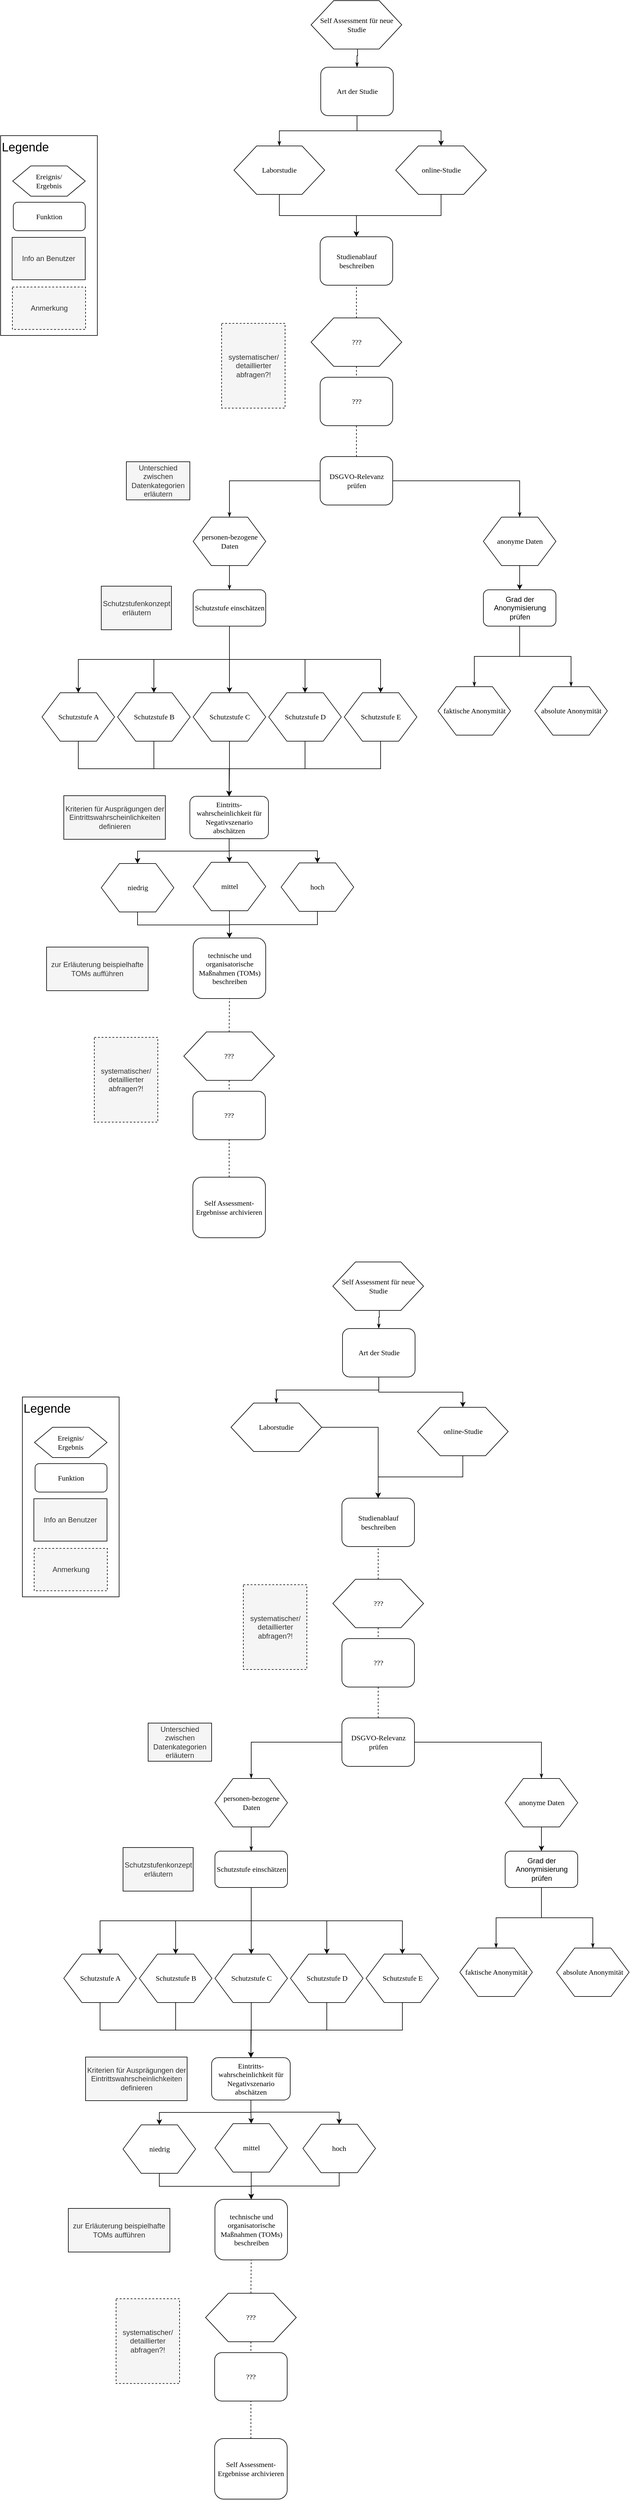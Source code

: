 <mxfile version="11.0.8" type="github"><diagram id="Do9dWuGwSt74f3K5TC2z" name="Page-1"><mxGraphModel dx="1038" dy="1440" grid="1" gridSize="10" guides="1" tooltips="1" connect="1" arrows="1" fold="1" page="1" pageScale="1" pageWidth="1100" pageHeight="850" background="#ffffff" math="0" shadow="0"><root><mxCell id="0"/><mxCell id="1" parent="0"/><mxCell id="HNvyzRzc7K8wWGrU-GmU-9" value="&lt;div style=&quot;font-size: 20px;&quot; align=&quot;left&quot;&gt;Legende&lt;/div&gt;" style="rounded=0;whiteSpace=wrap;html=1;gradientColor=none;shadow=0;fillColor=none;align=left;verticalAlign=top;fontSize=20;" parent="1" vertex="1"><mxGeometry x="94" y="-530" width="160" height="330" as="geometry"/></mxCell><mxCell id="17ea667e15c223fc-28" style="edgeStyle=orthogonalEdgeStyle;rounded=0;html=1;labelBackgroundColor=none;startArrow=none;startFill=0;startSize=5;endArrow=classicThin;endFill=1;endSize=5;jettySize=auto;orthogonalLoop=1;strokeColor=#000000;strokeWidth=1;fontFamily=Verdana;fontSize=8;fontColor=#000000;entryX=0.5;entryY=0;entryDx=0;entryDy=0;" parent="1" target="V9C94Wr-NmKKFOqlByeV-51" edge="1"><mxGeometry relative="1" as="geometry"><mxPoint x="684" y="-683" as="sourcePoint"/></mxGeometry></mxCell><mxCell id="17ea667e15c223fc-1" value="Ereignis/&lt;br&gt;Ergebnis" style="shape=hexagon;perimeter=hexagonPerimeter;whiteSpace=wrap;html=1;rounded=0;shadow=0;labelBackgroundColor=none;strokeColor=#000000;strokeWidth=1;fillColor=#ffffff;fontFamily=Verdana;fontSize=12;fontColor=#000000;align=center;" parent="1" vertex="1"><mxGeometry x="114" y="-480" width="120" height="50" as="geometry"/></mxCell><mxCell id="17ea667e15c223fc-2" value="DSGVO-Relevanz prüfen" style="rounded=1;whiteSpace=wrap;html=1;shadow=0;labelBackgroundColor=none;strokeColor=#000000;strokeWidth=1;fillColor=#ffffff;fontFamily=Verdana;fontSize=12;fontColor=#000000;align=center;" parent="1" vertex="1"><mxGeometry x="622.5" width="120" height="80" as="geometry"/></mxCell><mxCell id="17ea667e15c223fc-30" style="edgeStyle=orthogonalEdgeStyle;rounded=0;html=1;labelBackgroundColor=none;startArrow=none;startFill=0;startSize=5;endArrow=classicThin;endFill=1;endSize=5;jettySize=auto;orthogonalLoop=1;strokeColor=#000000;strokeWidth=1;fontFamily=Verdana;fontSize=8;fontColor=#000000;exitX=1;exitY=0.5;exitDx=0;exitDy=0;" parent="1" source="17ea667e15c223fc-2" target="17ea667e15c223fc-5" edge="1"><mxGeometry relative="1" as="geometry"><mxPoint x="662.5" y="190" as="sourcePoint"/></mxGeometry></mxCell><mxCell id="17ea667e15c223fc-31" style="edgeStyle=orthogonalEdgeStyle;rounded=0;html=1;labelBackgroundColor=none;startArrow=none;startFill=0;startSize=5;endArrow=classicThin;endFill=1;endSize=5;jettySize=auto;orthogonalLoop=1;strokeColor=#000000;strokeWidth=1;fontFamily=Verdana;fontSize=8;fontColor=#000000;" parent="1" source="17ea667e15c223fc-2" target="17ea667e15c223fc-4" edge="1"><mxGeometry relative="1" as="geometry"><mxPoint x="372.5" y="180" as="sourcePoint"/></mxGeometry></mxCell><mxCell id="17ea667e15c223fc-39" style="edgeStyle=orthogonalEdgeStyle;rounded=1;html=1;labelBackgroundColor=none;startArrow=none;startFill=0;startSize=5;endArrow=classicThin;endFill=1;endSize=5;jettySize=auto;orthogonalLoop=1;strokeColor=#000000;strokeWidth=1;fontFamily=Verdana;fontSize=8;fontColor=#000000;entryX=0.5;entryY=0;entryDx=0;entryDy=0;entryPerimeter=0;exitX=0.5;exitY=1;exitDx=0;exitDy=0;" parent="1" source="17ea667e15c223fc-4" target="17ea667e15c223fc-7" edge="1"><mxGeometry relative="1" as="geometry"/></mxCell><mxCell id="17ea667e15c223fc-4" value="&lt;div&gt;&lt;span&gt;personen-bezogene Daten&lt;/span&gt;&lt;/div&gt;" style="shape=hexagon;perimeter=hexagonPerimeter;whiteSpace=wrap;html=1;rounded=0;shadow=0;labelBackgroundColor=none;strokeColor=#000000;strokeWidth=1;fillColor=#ffffff;fontFamily=Verdana;fontSize=12;fontColor=#000000;align=center;" parent="1" vertex="1"><mxGeometry x="412.5" y="100" width="120" height="80" as="geometry"/></mxCell><mxCell id="V9C94Wr-NmKKFOqlByeV-2" value="" style="edgeStyle=orthogonalEdgeStyle;rounded=0;orthogonalLoop=1;jettySize=auto;html=1;" parent="1" source="17ea667e15c223fc-5" target="V9C94Wr-NmKKFOqlByeV-3" edge="1"><mxGeometry relative="1" as="geometry"><mxPoint x="852.5" y="270" as="targetPoint"/></mxGeometry></mxCell><mxCell id="17ea667e15c223fc-5" value="&lt;div&gt;&lt;span&gt;anonyme Daten&lt;/span&gt;&lt;/div&gt;" style="shape=hexagon;perimeter=hexagonPerimeter;whiteSpace=wrap;html=1;rounded=0;shadow=0;labelBackgroundColor=none;strokeColor=#000000;strokeWidth=1;fillColor=#ffffff;fontFamily=Verdana;fontSize=12;fontColor=#000000;align=center;" parent="1" vertex="1"><mxGeometry x="892.5" y="100" width="120" height="80" as="geometry"/></mxCell><mxCell id="V9C94Wr-NmKKFOqlByeV-18" value="" style="edgeStyle=orthogonalEdgeStyle;rounded=0;orthogonalLoop=1;jettySize=auto;html=1;exitX=0.5;exitY=1;exitDx=0;exitDy=0;" parent="1" source="17ea667e15c223fc-7" target="V9C94Wr-NmKKFOqlByeV-14" edge="1"><mxGeometry relative="1" as="geometry"/></mxCell><mxCell id="17ea667e15c223fc-7" value="Schutzstufe einschätzen" style="rounded=1;whiteSpace=wrap;html=1;shadow=0;labelBackgroundColor=none;strokeColor=#000000;strokeWidth=1;fillColor=#ffffff;fontFamily=Verdana;fontSize=12;fontColor=#000000;align=center;" parent="1" vertex="1"><mxGeometry x="412.5" y="220" width="120" height="60" as="geometry"/></mxCell><mxCell id="V9C94Wr-NmKKFOqlByeV-3" value="Grad der Anonymisierung prüfen" style="rounded=1;whiteSpace=wrap;html=1;" parent="1" vertex="1"><mxGeometry x="892.5" y="220" width="120" height="60" as="geometry"/></mxCell><mxCell id="V9C94Wr-NmKKFOqlByeV-6" style="edgeStyle=orthogonalEdgeStyle;rounded=0;html=1;labelBackgroundColor=none;startArrow=none;startFill=0;startSize=5;endArrow=classicThin;endFill=1;endSize=5;jettySize=auto;orthogonalLoop=1;strokeColor=#000000;strokeWidth=1;fontFamily=Verdana;fontSize=8;fontColor=#000000;exitX=0.5;exitY=1;exitDx=0;exitDy=0;" parent="1" source="V9C94Wr-NmKKFOqlByeV-3" target="V9C94Wr-NmKKFOqlByeV-7" edge="1"><mxGeometry relative="1" as="geometry"><mxPoint x="727.5" y="400" as="sourcePoint"/></mxGeometry></mxCell><mxCell id="V9C94Wr-NmKKFOqlByeV-7" value="&lt;div&gt;faktische Anonymität&lt;br&gt;&lt;/div&gt;" style="shape=hexagon;perimeter=hexagonPerimeter;whiteSpace=wrap;html=1;rounded=0;shadow=0;labelBackgroundColor=none;strokeColor=#000000;strokeWidth=1;fillColor=#ffffff;fontFamily=Verdana;fontSize=12;fontColor=#000000;align=center;" parent="1" vertex="1"><mxGeometry x="817.5" y="380" width="120" height="80" as="geometry"/></mxCell><mxCell id="V9C94Wr-NmKKFOqlByeV-8" style="edgeStyle=orthogonalEdgeStyle;rounded=0;html=1;labelBackgroundColor=none;startArrow=none;startFill=0;startSize=5;endArrow=classicThin;endFill=1;endSize=5;jettySize=auto;orthogonalLoop=1;strokeColor=#000000;strokeWidth=1;fontFamily=Verdana;fontSize=8;fontColor=#000000;" parent="1" source="V9C94Wr-NmKKFOqlByeV-3" target="V9C94Wr-NmKKFOqlByeV-9" edge="1"><mxGeometry relative="1" as="geometry"><mxPoint x="957.5" y="410" as="sourcePoint"/></mxGeometry></mxCell><mxCell id="V9C94Wr-NmKKFOqlByeV-9" value="&lt;div&gt;absolute Anonymität&lt;/div&gt;" style="shape=hexagon;perimeter=hexagonPerimeter;whiteSpace=wrap;html=1;rounded=0;shadow=0;labelBackgroundColor=none;strokeColor=#000000;strokeWidth=1;fillColor=#ffffff;fontFamily=Verdana;fontSize=12;fontColor=#000000;align=center;" parent="1" vertex="1"><mxGeometry x="977.5" y="380" width="120" height="80" as="geometry"/></mxCell><mxCell id="V9C94Wr-NmKKFOqlByeV-10" value="&lt;div&gt;Schutzstufe A&lt;br&gt;&lt;/div&gt;" style="shape=hexagon;perimeter=hexagonPerimeter;whiteSpace=wrap;html=1;rounded=0;shadow=0;labelBackgroundColor=none;strokeColor=#000000;strokeWidth=1;fillColor=#ffffff;fontFamily=Verdana;fontSize=12;fontColor=#000000;align=center;" parent="1" vertex="1"><mxGeometry x="162.5" y="390" width="120" height="80" as="geometry"/></mxCell><mxCell id="V9C94Wr-NmKKFOqlByeV-12" value="&lt;div&gt;Schutzstufe B&lt;br&gt;&lt;/div&gt;" style="shape=hexagon;perimeter=hexagonPerimeter;whiteSpace=wrap;html=1;rounded=0;shadow=0;labelBackgroundColor=none;strokeColor=#000000;strokeWidth=1;fillColor=#ffffff;fontFamily=Verdana;fontSize=12;fontColor=#000000;align=center;" parent="1" vertex="1"><mxGeometry x="287.5" y="390" width="120" height="80" as="geometry"/></mxCell><mxCell id="V9C94Wr-NmKKFOqlByeV-26" value="" style="edgeStyle=orthogonalEdgeStyle;rounded=0;orthogonalLoop=1;jettySize=auto;html=1;entryX=0.5;entryY=0;entryDx=0;entryDy=0;exitX=0.5;exitY=1;exitDx=0;exitDy=0;" parent="1" source="V9C94Wr-NmKKFOqlByeV-13" target="V9C94Wr-NmKKFOqlByeV-37" edge="1"><mxGeometry relative="1" as="geometry"/></mxCell><mxCell id="V9C94Wr-NmKKFOqlByeV-13" value="&lt;div&gt;Schutzstufe C&lt;br&gt;&lt;/div&gt;" style="shape=hexagon;perimeter=hexagonPerimeter;whiteSpace=wrap;html=1;rounded=0;shadow=0;labelBackgroundColor=none;strokeColor=#000000;strokeWidth=1;fillColor=#ffffff;fontFamily=Verdana;fontSize=12;fontColor=#000000;align=center;" parent="1" vertex="1"><mxGeometry x="412.5" y="390" width="120" height="80" as="geometry"/></mxCell><mxCell id="V9C94Wr-NmKKFOqlByeV-14" value="&lt;div&gt;Schutzstufe D&lt;br&gt;&lt;/div&gt;" style="shape=hexagon;perimeter=hexagonPerimeter;whiteSpace=wrap;html=1;rounded=0;shadow=0;labelBackgroundColor=none;strokeColor=#000000;strokeWidth=1;fillColor=#ffffff;fontFamily=Verdana;fontSize=12;fontColor=#000000;align=center;" parent="1" vertex="1"><mxGeometry x="537.5" y="390" width="120" height="80" as="geometry"/></mxCell><mxCell id="V9C94Wr-NmKKFOqlByeV-15" value="&lt;div&gt;Schutzstufe E&lt;br&gt;&lt;/div&gt;" style="shape=hexagon;perimeter=hexagonPerimeter;whiteSpace=wrap;html=1;rounded=0;shadow=0;labelBackgroundColor=none;strokeColor=#000000;strokeWidth=1;fillColor=#ffffff;fontFamily=Verdana;fontSize=12;fontColor=#000000;align=center;" parent="1" vertex="1"><mxGeometry x="662.5" y="390" width="120" height="80" as="geometry"/></mxCell><mxCell id="V9C94Wr-NmKKFOqlByeV-21" value="" style="edgeStyle=orthogonalEdgeStyle;rounded=0;orthogonalLoop=1;jettySize=auto;html=1;exitX=0.5;exitY=1;exitDx=0;exitDy=0;entryX=0.5;entryY=0;entryDx=0;entryDy=0;" parent="1" source="17ea667e15c223fc-7" target="V9C94Wr-NmKKFOqlByeV-15" edge="1"><mxGeometry relative="1" as="geometry"><mxPoint x="472.5" y="360" as="sourcePoint"/><mxPoint x="577.5" y="470" as="targetPoint"/></mxGeometry></mxCell><mxCell id="V9C94Wr-NmKKFOqlByeV-22" value="" style="edgeStyle=orthogonalEdgeStyle;rounded=0;orthogonalLoop=1;jettySize=auto;html=1;exitX=0.5;exitY=1;exitDx=0;exitDy=0;entryX=0.5;entryY=0;entryDx=0;entryDy=0;" parent="1" source="17ea667e15c223fc-7" target="V9C94Wr-NmKKFOqlByeV-13" edge="1"><mxGeometry relative="1" as="geometry"><mxPoint x="482.5" y="370" as="sourcePoint"/><mxPoint x="587.5" y="480" as="targetPoint"/></mxGeometry></mxCell><mxCell id="V9C94Wr-NmKKFOqlByeV-23" value="" style="edgeStyle=orthogonalEdgeStyle;rounded=0;orthogonalLoop=1;jettySize=auto;html=1;exitX=0.5;exitY=1;exitDx=0;exitDy=0;entryX=0.5;entryY=0;entryDx=0;entryDy=0;" parent="1" source="17ea667e15c223fc-7" target="V9C94Wr-NmKKFOqlByeV-12" edge="1"><mxGeometry relative="1" as="geometry"><mxPoint x="492.5" y="380" as="sourcePoint"/><mxPoint x="597.5" y="490" as="targetPoint"/></mxGeometry></mxCell><mxCell id="V9C94Wr-NmKKFOqlByeV-24" value="" style="edgeStyle=orthogonalEdgeStyle;rounded=0;orthogonalLoop=1;jettySize=auto;html=1;exitX=0.5;exitY=1;exitDx=0;exitDy=0;" parent="1" source="17ea667e15c223fc-7" target="V9C94Wr-NmKKFOqlByeV-10" edge="1"><mxGeometry relative="1" as="geometry"><mxPoint x="502.5" y="390" as="sourcePoint"/><mxPoint x="607.5" y="500" as="targetPoint"/></mxGeometry></mxCell><mxCell id="V9C94Wr-NmKKFOqlByeV-27" value="" style="edgeStyle=orthogonalEdgeStyle;rounded=0;orthogonalLoop=1;jettySize=auto;html=1;entryX=0.5;entryY=0;entryDx=0;entryDy=0;exitX=0.5;exitY=1;exitDx=0;exitDy=0;" parent="1" source="V9C94Wr-NmKKFOqlByeV-14" target="V9C94Wr-NmKKFOqlByeV-37" edge="1"><mxGeometry relative="1" as="geometry"><mxPoint x="582.5" y="510" as="sourcePoint"/><mxPoint x="482.5" y="560" as="targetPoint"/></mxGeometry></mxCell><mxCell id="V9C94Wr-NmKKFOqlByeV-28" value="" style="edgeStyle=orthogonalEdgeStyle;rounded=0;orthogonalLoop=1;jettySize=auto;html=1;entryX=0.5;entryY=0;entryDx=0;entryDy=0;exitX=0.5;exitY=1;exitDx=0;exitDy=0;" parent="1" source="V9C94Wr-NmKKFOqlByeV-15" target="V9C94Wr-NmKKFOqlByeV-37" edge="1"><mxGeometry relative="1" as="geometry"><mxPoint x="607.5" y="480" as="sourcePoint"/><mxPoint x="482.5" y="560" as="targetPoint"/></mxGeometry></mxCell><mxCell id="V9C94Wr-NmKKFOqlByeV-29" value="" style="edgeStyle=orthogonalEdgeStyle;rounded=0;orthogonalLoop=1;jettySize=auto;html=1;entryX=0.5;entryY=0;entryDx=0;entryDy=0;exitX=0.5;exitY=1;exitDx=0;exitDy=0;" parent="1" source="V9C94Wr-NmKKFOqlByeV-12" target="V9C94Wr-NmKKFOqlByeV-37" edge="1"><mxGeometry relative="1" as="geometry"><mxPoint x="617.5" y="490" as="sourcePoint"/><mxPoint x="492.5" y="570" as="targetPoint"/></mxGeometry></mxCell><mxCell id="V9C94Wr-NmKKFOqlByeV-30" value="" style="edgeStyle=orthogonalEdgeStyle;rounded=0;orthogonalLoop=1;jettySize=auto;html=1;entryX=0.5;entryY=0;entryDx=0;entryDy=0;exitX=0.5;exitY=1;exitDx=0;exitDy=0;" parent="1" source="V9C94Wr-NmKKFOqlByeV-10" target="V9C94Wr-NmKKFOqlByeV-37" edge="1"><mxGeometry relative="1" as="geometry"><mxPoint x="627.5" y="500" as="sourcePoint"/><mxPoint x="502.5" y="580" as="targetPoint"/></mxGeometry></mxCell><mxCell id="V9C94Wr-NmKKFOqlByeV-31" value="technische und organisatorische Maßnahmen (TOMs) beschreiben " style="rounded=1;whiteSpace=wrap;html=1;shadow=0;labelBackgroundColor=none;strokeColor=#000000;strokeWidth=1;fillColor=#ffffff;fontFamily=Verdana;fontSize=12;fontColor=#000000;align=center;" parent="1" vertex="1"><mxGeometry x="412.5" y="795" width="120" height="100" as="geometry"/></mxCell><mxCell id="V9C94Wr-NmKKFOqlByeV-32" value="Unterschied zwischen Datenkategorien erläutern" style="text;html=1;align=center;verticalAlign=middle;whiteSpace=wrap;rounded=0;fillColor=#f5f5f5;strokeColor=#000000;fontColor=#333333;" parent="1" vertex="1"><mxGeometry x="302" y="8.5" width="105" height="63" as="geometry"/></mxCell><mxCell id="V9C94Wr-NmKKFOqlByeV-34" value="Schutzstufenkonzept&lt;br&gt;erläutern" style="text;html=1;align=center;verticalAlign=middle;whiteSpace=wrap;rounded=0;fillColor=#f5f5f5;strokeColor=#000000;fontColor=#333333;" parent="1" vertex="1"><mxGeometry x="260.5" y="214" width="116" height="72" as="geometry"/></mxCell><mxCell id="V9C94Wr-NmKKFOqlByeV-41" value="" style="edgeStyle=orthogonalEdgeStyle;rounded=0;orthogonalLoop=1;jettySize=auto;html=1;" parent="1" source="V9C94Wr-NmKKFOqlByeV-37" target="V9C94Wr-NmKKFOqlByeV-39" edge="1"><mxGeometry relative="1" as="geometry"/></mxCell><mxCell id="V9C94Wr-NmKKFOqlByeV-37" value="Eintritts-wahrscheinlichkeit für Negativszenario abschätzen" style="rounded=1;whiteSpace=wrap;html=1;shadow=0;labelBackgroundColor=none;strokeColor=#000000;strokeWidth=1;fillColor=#ffffff;fontFamily=Verdana;fontSize=12;fontColor=#000000;align=center;" parent="1" vertex="1"><mxGeometry x="407" y="561" width="130" height="70" as="geometry"/></mxCell><mxCell id="V9C94Wr-NmKKFOqlByeV-49" value="" style="edgeStyle=orthogonalEdgeStyle;rounded=0;orthogonalLoop=1;jettySize=auto;html=1;entryX=0.5;entryY=0;entryDx=0;entryDy=0;exitX=0.5;exitY=1;exitDx=0;exitDy=0;" parent="1" source="V9C94Wr-NmKKFOqlByeV-38" target="V9C94Wr-NmKKFOqlByeV-31" edge="1"><mxGeometry relative="1" as="geometry"><mxPoint x="320.235" y="782" as="targetPoint"/></mxGeometry></mxCell><mxCell id="V9C94Wr-NmKKFOqlByeV-38" value="niedrig" style="shape=hexagon;perimeter=hexagonPerimeter;whiteSpace=wrap;html=1;rounded=0;shadow=0;labelBackgroundColor=none;strokeColor=#000000;strokeWidth=1;fillColor=#ffffff;fontFamily=Verdana;fontSize=12;fontColor=#000000;align=center;" parent="1" vertex="1"><mxGeometry x="260.5" y="672" width="120" height="80" as="geometry"/></mxCell><mxCell id="V9C94Wr-NmKKFOqlByeV-47" value="" style="edgeStyle=orthogonalEdgeStyle;rounded=0;orthogonalLoop=1;jettySize=auto;html=1;exitX=0.5;exitY=1;exitDx=0;exitDy=0;" parent="1" source="V9C94Wr-NmKKFOqlByeV-39" target="V9C94Wr-NmKKFOqlByeV-31" edge="1"><mxGeometry relative="1" as="geometry"><mxPoint x="472" y="780" as="targetPoint"/></mxGeometry></mxCell><mxCell id="V9C94Wr-NmKKFOqlByeV-39" value="mittel" style="shape=hexagon;perimeter=hexagonPerimeter;whiteSpace=wrap;html=1;rounded=0;shadow=0;labelBackgroundColor=none;strokeColor=#000000;strokeWidth=1;fillColor=#ffffff;fontFamily=Verdana;fontSize=12;fontColor=#000000;align=center;" parent="1" vertex="1"><mxGeometry x="412.5" y="670" width="120" height="80" as="geometry"/></mxCell><mxCell id="V9C94Wr-NmKKFOqlByeV-48" value="" style="edgeStyle=orthogonalEdgeStyle;rounded=0;orthogonalLoop=1;jettySize=auto;html=1;exitX=0.5;exitY=1;exitDx=0;exitDy=0;" parent="1" source="V9C94Wr-NmKKFOqlByeV-40" target="V9C94Wr-NmKKFOqlByeV-31" edge="1"><mxGeometry relative="1" as="geometry"/></mxCell><mxCell id="V9C94Wr-NmKKFOqlByeV-40" value="hoch" style="shape=hexagon;perimeter=hexagonPerimeter;whiteSpace=wrap;html=1;rounded=0;shadow=0;labelBackgroundColor=none;strokeColor=#000000;strokeWidth=1;fillColor=#ffffff;fontFamily=Verdana;fontSize=12;fontColor=#000000;align=center;" parent="1" vertex="1"><mxGeometry x="558" y="671" width="120" height="80" as="geometry"/></mxCell><mxCell id="V9C94Wr-NmKKFOqlByeV-42" value="" style="edgeStyle=orthogonalEdgeStyle;rounded=0;orthogonalLoop=1;jettySize=auto;html=1;entryX=0.5;entryY=0;entryDx=0;entryDy=0;exitX=0.5;exitY=1;exitDx=0;exitDy=0;" parent="1" source="V9C94Wr-NmKKFOqlByeV-37" target="V9C94Wr-NmKKFOqlByeV-40" edge="1"><mxGeometry relative="1" as="geometry"><mxPoint x="478.316" y="641" as="sourcePoint"/><mxPoint x="474.211" y="680.0" as="targetPoint"/></mxGeometry></mxCell><mxCell id="V9C94Wr-NmKKFOqlByeV-43" value="" style="edgeStyle=orthogonalEdgeStyle;rounded=0;orthogonalLoop=1;jettySize=auto;html=1;entryX=0.5;entryY=0;entryDx=0;entryDy=0;exitX=0.5;exitY=1;exitDx=0;exitDy=0;" parent="1" source="V9C94Wr-NmKKFOqlByeV-37" target="V9C94Wr-NmKKFOqlByeV-38" edge="1"><mxGeometry relative="1" as="geometry"><mxPoint x="482.167" y="641" as="sourcePoint"/><mxPoint x="469.667" y="680.0" as="targetPoint"/></mxGeometry></mxCell><mxCell id="V9C94Wr-NmKKFOqlByeV-44" value="Kriterien für Ausprägungen der Eintrittswahrscheinlichkeiten definieren" style="text;html=1;align=center;verticalAlign=middle;whiteSpace=wrap;rounded=0;fillColor=#f5f5f5;strokeColor=#000000;fontColor=#333333;" parent="1" vertex="1"><mxGeometry x="198.5" y="560" width="168" height="72" as="geometry"/></mxCell><mxCell id="V9C94Wr-NmKKFOqlByeV-50" value="zur Erläuterung beispielhafte TOMs aufführen" style="text;html=1;align=center;verticalAlign=middle;whiteSpace=wrap;rounded=0;fillColor=#f5f5f5;strokeColor=#000000;fontColor=#333333;" parent="1" vertex="1"><mxGeometry x="170" y="810" width="168" height="72" as="geometry"/></mxCell><mxCell id="V9C94Wr-NmKKFOqlByeV-51" value="Art der Studie" style="rounded=1;whiteSpace=wrap;html=1;shadow=0;labelBackgroundColor=none;strokeColor=#000000;strokeWidth=1;fillColor=#ffffff;fontFamily=Verdana;fontSize=12;fontColor=#000000;align=center;" parent="1" vertex="1"><mxGeometry x="623.5" y="-643" width="120" height="80" as="geometry"/></mxCell><mxCell id="HNvyzRzc7K8wWGrU-GmU-4" value="Funktion" style="rounded=1;whiteSpace=wrap;html=1;shadow=0;labelBackgroundColor=none;strokeColor=#000000;strokeWidth=1;fillColor=#ffffff;fontFamily=Verdana;fontSize=12;fontColor=#000000;align=center;" parent="1" vertex="1"><mxGeometry x="115" y="-420" width="119" height="47" as="geometry"/></mxCell><mxCell id="HNvyzRzc7K8wWGrU-GmU-5" value="Self Assessment für neue Studie" style="shape=hexagon;perimeter=hexagonPerimeter;whiteSpace=wrap;html=1;rounded=0;shadow=0;labelBackgroundColor=none;strokeColor=#000000;strokeWidth=1;fillColor=#ffffff;fontFamily=Verdana;fontSize=12;fontColor=#000000;align=center;" parent="1" vertex="1"><mxGeometry x="607.5" y="-753" width="150" height="80" as="geometry"/></mxCell><mxCell id="HNvyzRzc7K8wWGrU-GmU-6" value="Info an Benutzer" style="text;html=1;align=center;verticalAlign=middle;whiteSpace=wrap;rounded=0;fillColor=#f5f5f5;strokeColor=#000000;fontColor=#333333;" parent="1" vertex="1"><mxGeometry x="113" y="-362" width="121" height="70" as="geometry"/></mxCell><mxCell id="HNvyzRzc7K8wWGrU-GmU-16" value="" style="edgeStyle=orthogonalEdgeStyle;rounded=0;orthogonalLoop=1;jettySize=auto;html=1;fontSize=20;exitX=0.5;exitY=1;exitDx=0;exitDy=0;" parent="1" source="V9C94Wr-NmKKFOqlByeV-51" target="HNvyzRzc7K8wWGrU-GmU-15" edge="1"><mxGeometry relative="1" as="geometry"/></mxCell><mxCell id="HNvyzRzc7K8wWGrU-GmU-18" value="" style="edgeStyle=orthogonalEdgeStyle;rounded=0;orthogonalLoop=1;jettySize=auto;html=1;strokeColor=#000000;fontSize=20;" parent="1" source="HNvyzRzc7K8wWGrU-GmU-12" target="HNvyzRzc7K8wWGrU-GmU-17" edge="1"><mxGeometry relative="1" as="geometry"/></mxCell><mxCell id="HNvyzRzc7K8wWGrU-GmU-12" value="Laborstudie" style="shape=hexagon;perimeter=hexagonPerimeter;whiteSpace=wrap;html=1;rounded=0;shadow=0;labelBackgroundColor=none;strokeColor=#000000;strokeWidth=1;fillColor=#ffffff;fontFamily=Verdana;fontSize=12;fontColor=#000000;align=center;" parent="1" vertex="1"><mxGeometry x="480" y="-513" width="150" height="80" as="geometry"/></mxCell><mxCell id="HNvyzRzc7K8wWGrU-GmU-19" value="" style="edgeStyle=orthogonalEdgeStyle;rounded=0;orthogonalLoop=1;jettySize=auto;html=1;strokeColor=#000000;fontSize=20;exitX=0.5;exitY=1;exitDx=0;exitDy=0;" parent="1" source="HNvyzRzc7K8wWGrU-GmU-15" target="HNvyzRzc7K8wWGrU-GmU-17" edge="1"><mxGeometry relative="1" as="geometry"/></mxCell><mxCell id="HNvyzRzc7K8wWGrU-GmU-15" value="online-Studie" style="shape=hexagon;perimeter=hexagonPerimeter;whiteSpace=wrap;html=1;rounded=0;shadow=0;labelBackgroundColor=none;strokeColor=#000000;strokeWidth=1;fillColor=#ffffff;fontFamily=Verdana;fontSize=12;fontColor=#000000;align=center;" parent="1" vertex="1"><mxGeometry x="747.5" y="-513" width="150" height="80" as="geometry"/></mxCell><mxCell id="HNvyzRzc7K8wWGrU-GmU-13" style="edgeStyle=orthogonalEdgeStyle;rounded=0;html=1;labelBackgroundColor=none;startArrow=none;startFill=0;startSize=5;endArrow=classicThin;endFill=1;endSize=5;jettySize=auto;orthogonalLoop=1;strokeColor=#000000;strokeWidth=1;fontFamily=Verdana;fontSize=8;fontColor=#000000;entryX=0.5;entryY=0;entryDx=0;entryDy=0;exitX=0.5;exitY=1;exitDx=0;exitDy=0;" parent="1" source="V9C94Wr-NmKKFOqlByeV-51" target="HNvyzRzc7K8wWGrU-GmU-12" edge="1"><mxGeometry relative="1" as="geometry"><mxPoint x="694" y="-673" as="sourcePoint"/><mxPoint x="694" y="-633" as="targetPoint"/></mxGeometry></mxCell><mxCell id="HNvyzRzc7K8wWGrU-GmU-17" value="Studienablauf beschreiben" style="rounded=1;whiteSpace=wrap;html=1;shadow=0;labelBackgroundColor=none;strokeColor=#000000;strokeWidth=1;fillColor=#ffffff;fontFamily=Verdana;fontSize=12;fontColor=#000000;align=center;" parent="1" vertex="1"><mxGeometry x="622.5" y="-363" width="120" height="80" as="geometry"/></mxCell><mxCell id="HNvyzRzc7K8wWGrU-GmU-20" value="" style="endArrow=none;dashed=1;html=1;strokeColor=#000000;fontSize=20;entryX=0.5;entryY=1;entryDx=0;entryDy=0;exitX=0.5;exitY=0;exitDx=0;exitDy=0;" parent="1" source="HNvyzRzc7K8wWGrU-GmU-21" target="HNvyzRzc7K8wWGrU-GmU-17" edge="1"><mxGeometry width="50" height="50" relative="1" as="geometry"><mxPoint x="683" y="-150" as="sourcePoint"/><mxPoint x="683" y="-200" as="targetPoint"/></mxGeometry></mxCell><mxCell id="HNvyzRzc7K8wWGrU-GmU-21" value="???" style="shape=hexagon;perimeter=hexagonPerimeter;whiteSpace=wrap;html=1;rounded=0;shadow=0;labelBackgroundColor=none;strokeColor=#000000;strokeWidth=1;fillColor=#ffffff;fontFamily=Verdana;fontSize=12;fontColor=#000000;align=center;" parent="1" vertex="1"><mxGeometry x="607.5" y="-229" width="150" height="80" as="geometry"/></mxCell><mxCell id="HNvyzRzc7K8wWGrU-GmU-23" value="" style="endArrow=none;dashed=1;html=1;strokeColor=#000000;fontSize=20;entryX=0.5;entryY=1;entryDx=0;entryDy=0;exitX=0.5;exitY=0;exitDx=0;exitDy=0;" parent="1" source="17ea667e15c223fc-2" target="HNvyzRzc7K8wWGrU-GmU-33" edge="1"><mxGeometry width="50" height="50" relative="1" as="geometry"><mxPoint x="691.5" y="-35.0" as="sourcePoint"/><mxPoint x="691.5" y="-100.0" as="targetPoint"/></mxGeometry></mxCell><mxCell id="HNvyzRzc7K8wWGrU-GmU-27" value="systematischer/&lt;br&gt;detaillierter abfragen?!" style="text;html=1;align=center;verticalAlign=middle;whiteSpace=wrap;rounded=0;fillColor=#f5f5f5;strokeColor=#000000;fontColor=#333333;dashed=1;" parent="1" vertex="1"><mxGeometry x="459.5" y="-220" width="105" height="140" as="geometry"/></mxCell><mxCell id="HNvyzRzc7K8wWGrU-GmU-33" value="???" style="rounded=1;whiteSpace=wrap;html=1;shadow=0;labelBackgroundColor=none;strokeColor=#000000;strokeWidth=1;fillColor=#ffffff;fontFamily=Verdana;fontSize=12;fontColor=#000000;align=center;" parent="1" vertex="1"><mxGeometry x="622.5" y="-131" width="120" height="80" as="geometry"/></mxCell><mxCell id="HNvyzRzc7K8wWGrU-GmU-34" value="" style="endArrow=none;dashed=1;html=1;strokeColor=#000000;fontSize=20;entryX=0.5;entryY=0;entryDx=0;entryDy=0;exitX=0.5;exitY=1;exitDx=0;exitDy=0;" parent="1" source="HNvyzRzc7K8wWGrU-GmU-21" target="HNvyzRzc7K8wWGrU-GmU-33" edge="1"><mxGeometry width="50" height="50" relative="1" as="geometry"><mxPoint x="692.5" y="-219" as="sourcePoint"/><mxPoint x="692.5" y="-246.0" as="targetPoint"/></mxGeometry></mxCell><mxCell id="HNvyzRzc7K8wWGrU-GmU-35" value="" style="endArrow=none;dashed=1;html=1;strokeColor=#000000;fontSize=20;entryX=0.5;entryY=1;entryDx=0;entryDy=0;exitX=0.5;exitY=0;exitDx=0;exitDy=0;" parent="1" source="HNvyzRzc7K8wWGrU-GmU-36" target="V9C94Wr-NmKKFOqlByeV-31" edge="1"><mxGeometry width="50" height="50" relative="1" as="geometry"><mxPoint x="474.5" y="1053.118" as="sourcePoint"/><mxPoint x="474" y="920.118" as="targetPoint"/></mxGeometry></mxCell><mxCell id="HNvyzRzc7K8wWGrU-GmU-36" value="???" style="shape=hexagon;perimeter=hexagonPerimeter;whiteSpace=wrap;html=1;rounded=0;shadow=0;labelBackgroundColor=none;strokeColor=#000000;strokeWidth=1;fillColor=#ffffff;fontFamily=Verdana;fontSize=12;fontColor=#000000;align=center;" parent="1" vertex="1"><mxGeometry x="397" y="950.118" width="150" height="80" as="geometry"/></mxCell><mxCell id="HNvyzRzc7K8wWGrU-GmU-37" value="" style="endArrow=none;dashed=1;html=1;strokeColor=#000000;fontSize=20;entryX=0.5;entryY=1;entryDx=0;entryDy=0;exitX=0.5;exitY=0;exitDx=0;exitDy=0;" parent="1" source="HNvyzRzc7K8wWGrU-GmU-41" target="HNvyzRzc7K8wWGrU-GmU-39" edge="1"><mxGeometry width="50" height="50" relative="1" as="geometry"><mxPoint x="472" y="1179" as="sourcePoint"/><mxPoint x="481" y="1079.118" as="targetPoint"/></mxGeometry></mxCell><mxCell id="HNvyzRzc7K8wWGrU-GmU-38" value="systematischer/&lt;br&gt;detaillierter abfragen?!" style="text;html=1;align=center;verticalAlign=middle;whiteSpace=wrap;rounded=0;fillColor=#f5f5f5;strokeColor=#000000;fontColor=#333333;dashed=1;" parent="1" vertex="1"><mxGeometry x="249" y="959.118" width="105" height="140" as="geometry"/></mxCell><mxCell id="HNvyzRzc7K8wWGrU-GmU-39" value="???" style="rounded=1;whiteSpace=wrap;html=1;shadow=0;labelBackgroundColor=none;strokeColor=#000000;strokeWidth=1;fillColor=#ffffff;fontFamily=Verdana;fontSize=12;fontColor=#000000;align=center;" parent="1" vertex="1"><mxGeometry x="412" y="1048.118" width="120" height="80" as="geometry"/></mxCell><mxCell id="HNvyzRzc7K8wWGrU-GmU-40" value="" style="endArrow=none;dashed=1;html=1;strokeColor=#000000;fontSize=20;entryX=0.5;entryY=0;entryDx=0;entryDy=0;exitX=0.5;exitY=1;exitDx=0;exitDy=0;" parent="1" source="HNvyzRzc7K8wWGrU-GmU-36" target="HNvyzRzc7K8wWGrU-GmU-39" edge="1"><mxGeometry width="50" height="50" relative="1" as="geometry"><mxPoint x="482" y="960.118" as="sourcePoint"/><mxPoint x="482" y="933.118" as="targetPoint"/></mxGeometry></mxCell><mxCell id="HNvyzRzc7K8wWGrU-GmU-41" value="Self Assessment-Ergebnisse archivieren" style="rounded=1;whiteSpace=wrap;html=1;shadow=0;labelBackgroundColor=none;strokeColor=#000000;strokeWidth=1;fillColor=#ffffff;fontFamily=Verdana;fontSize=12;fontColor=#000000;align=center;" parent="1" vertex="1"><mxGeometry x="412" y="1190" width="120" height="100" as="geometry"/></mxCell><mxCell id="HNvyzRzc7K8wWGrU-GmU-46" value="Anmerkung" style="text;html=1;align=center;verticalAlign=middle;whiteSpace=wrap;rounded=0;fillColor=#f5f5f5;strokeColor=#000000;fontColor=#333333;dashed=1;" parent="1" vertex="1"><mxGeometry x="113.5" y="-280" width="121" height="70" as="geometry"/></mxCell><mxCell id="atdbSUM3e63giWHtkTKA-1" value="&lt;div style=&quot;font-size: 20px;&quot; align=&quot;left&quot;&gt;Legende&lt;/div&gt;" style="rounded=0;whiteSpace=wrap;html=1;gradientColor=none;shadow=0;fillColor=none;align=left;verticalAlign=top;fontSize=20;" vertex="1" parent="1"><mxGeometry x="130" y="1553" width="160" height="330" as="geometry"/></mxCell><mxCell id="atdbSUM3e63giWHtkTKA-2" style="edgeStyle=orthogonalEdgeStyle;rounded=0;html=1;labelBackgroundColor=none;startArrow=none;startFill=0;startSize=5;endArrow=classicThin;endFill=1;endSize=5;jettySize=auto;orthogonalLoop=1;strokeColor=#000000;strokeWidth=1;fontFamily=Verdana;fontSize=8;fontColor=#000000;entryX=0.5;entryY=0;entryDx=0;entryDy=0;" edge="1" parent="1" target="atdbSUM3e63giWHtkTKA-47"><mxGeometry relative="1" as="geometry"><mxPoint x="720" y="1400" as="sourcePoint"/></mxGeometry></mxCell><mxCell id="atdbSUM3e63giWHtkTKA-3" value="Ereignis/&lt;br&gt;Ergebnis" style="shape=hexagon;perimeter=hexagonPerimeter;whiteSpace=wrap;html=1;rounded=0;shadow=0;labelBackgroundColor=none;strokeColor=#000000;strokeWidth=1;fillColor=#ffffff;fontFamily=Verdana;fontSize=12;fontColor=#000000;align=center;" vertex="1" parent="1"><mxGeometry x="150" y="1603" width="120" height="50" as="geometry"/></mxCell><mxCell id="atdbSUM3e63giWHtkTKA-4" value="DSGVO-Relevanz prüfen" style="rounded=1;whiteSpace=wrap;html=1;shadow=0;labelBackgroundColor=none;strokeColor=#000000;strokeWidth=1;fillColor=#ffffff;fontFamily=Verdana;fontSize=12;fontColor=#000000;align=center;" vertex="1" parent="1"><mxGeometry x="658.5" y="2083" width="120" height="80" as="geometry"/></mxCell><mxCell id="atdbSUM3e63giWHtkTKA-5" style="edgeStyle=orthogonalEdgeStyle;rounded=0;html=1;labelBackgroundColor=none;startArrow=none;startFill=0;startSize=5;endArrow=classicThin;endFill=1;endSize=5;jettySize=auto;orthogonalLoop=1;strokeColor=#000000;strokeWidth=1;fontFamily=Verdana;fontSize=8;fontColor=#000000;exitX=1;exitY=0.5;exitDx=0;exitDy=0;" edge="1" parent="1" source="atdbSUM3e63giWHtkTKA-4" target="atdbSUM3e63giWHtkTKA-10"><mxGeometry relative="1" as="geometry"><mxPoint x="698.5" y="2273" as="sourcePoint"/></mxGeometry></mxCell><mxCell id="atdbSUM3e63giWHtkTKA-6" style="edgeStyle=orthogonalEdgeStyle;rounded=0;html=1;labelBackgroundColor=none;startArrow=none;startFill=0;startSize=5;endArrow=classicThin;endFill=1;endSize=5;jettySize=auto;orthogonalLoop=1;strokeColor=#000000;strokeWidth=1;fontFamily=Verdana;fontSize=8;fontColor=#000000;" edge="1" parent="1" source="atdbSUM3e63giWHtkTKA-4" target="atdbSUM3e63giWHtkTKA-8"><mxGeometry relative="1" as="geometry"><mxPoint x="408.5" y="2263" as="sourcePoint"/></mxGeometry></mxCell><mxCell id="atdbSUM3e63giWHtkTKA-7" style="edgeStyle=orthogonalEdgeStyle;rounded=1;html=1;labelBackgroundColor=none;startArrow=none;startFill=0;startSize=5;endArrow=classicThin;endFill=1;endSize=5;jettySize=auto;orthogonalLoop=1;strokeColor=#000000;strokeWidth=1;fontFamily=Verdana;fontSize=8;fontColor=#000000;entryX=0.5;entryY=0;entryDx=0;entryDy=0;entryPerimeter=0;exitX=0.5;exitY=1;exitDx=0;exitDy=0;" edge="1" parent="1" source="atdbSUM3e63giWHtkTKA-8" target="atdbSUM3e63giWHtkTKA-12"><mxGeometry relative="1" as="geometry"/></mxCell><mxCell id="atdbSUM3e63giWHtkTKA-8" value="&lt;div&gt;&lt;span&gt;personen-bezogene Daten&lt;/span&gt;&lt;/div&gt;" style="shape=hexagon;perimeter=hexagonPerimeter;whiteSpace=wrap;html=1;rounded=0;shadow=0;labelBackgroundColor=none;strokeColor=#000000;strokeWidth=1;fillColor=#ffffff;fontFamily=Verdana;fontSize=12;fontColor=#000000;align=center;" vertex="1" parent="1"><mxGeometry x="448.5" y="2183" width="120" height="80" as="geometry"/></mxCell><mxCell id="atdbSUM3e63giWHtkTKA-9" value="" style="edgeStyle=orthogonalEdgeStyle;rounded=0;orthogonalLoop=1;jettySize=auto;html=1;" edge="1" parent="1" source="atdbSUM3e63giWHtkTKA-10" target="atdbSUM3e63giWHtkTKA-13"><mxGeometry relative="1" as="geometry"><mxPoint x="888.5" y="2353" as="targetPoint"/></mxGeometry></mxCell><mxCell id="atdbSUM3e63giWHtkTKA-10" value="&lt;div&gt;&lt;span&gt;anonyme Daten&lt;/span&gt;&lt;/div&gt;" style="shape=hexagon;perimeter=hexagonPerimeter;whiteSpace=wrap;html=1;rounded=0;shadow=0;labelBackgroundColor=none;strokeColor=#000000;strokeWidth=1;fillColor=#ffffff;fontFamily=Verdana;fontSize=12;fontColor=#000000;align=center;" vertex="1" parent="1"><mxGeometry x="928.5" y="2183" width="120" height="80" as="geometry"/></mxCell><mxCell id="atdbSUM3e63giWHtkTKA-11" value="" style="edgeStyle=orthogonalEdgeStyle;rounded=0;orthogonalLoop=1;jettySize=auto;html=1;exitX=0.5;exitY=1;exitDx=0;exitDy=0;" edge="1" parent="1" source="atdbSUM3e63giWHtkTKA-12" target="atdbSUM3e63giWHtkTKA-22"><mxGeometry relative="1" as="geometry"/></mxCell><mxCell id="atdbSUM3e63giWHtkTKA-12" value="Schutzstufe einschätzen" style="rounded=1;whiteSpace=wrap;html=1;shadow=0;labelBackgroundColor=none;strokeColor=#000000;strokeWidth=1;fillColor=#ffffff;fontFamily=Verdana;fontSize=12;fontColor=#000000;align=center;" vertex="1" parent="1"><mxGeometry x="448.5" y="2303" width="120" height="60" as="geometry"/></mxCell><mxCell id="atdbSUM3e63giWHtkTKA-13" value="Grad der Anonymisierung prüfen" style="rounded=1;whiteSpace=wrap;html=1;" vertex="1" parent="1"><mxGeometry x="928.5" y="2303" width="120" height="60" as="geometry"/></mxCell><mxCell id="atdbSUM3e63giWHtkTKA-14" style="edgeStyle=orthogonalEdgeStyle;rounded=0;html=1;labelBackgroundColor=none;startArrow=none;startFill=0;startSize=5;endArrow=classicThin;endFill=1;endSize=5;jettySize=auto;orthogonalLoop=1;strokeColor=#000000;strokeWidth=1;fontFamily=Verdana;fontSize=8;fontColor=#000000;exitX=0.5;exitY=1;exitDx=0;exitDy=0;" edge="1" parent="1" source="atdbSUM3e63giWHtkTKA-13" target="atdbSUM3e63giWHtkTKA-15"><mxGeometry relative="1" as="geometry"><mxPoint x="763.5" y="2483" as="sourcePoint"/></mxGeometry></mxCell><mxCell id="atdbSUM3e63giWHtkTKA-15" value="&lt;div&gt;faktische Anonymität&lt;br&gt;&lt;/div&gt;" style="shape=hexagon;perimeter=hexagonPerimeter;whiteSpace=wrap;html=1;rounded=0;shadow=0;labelBackgroundColor=none;strokeColor=#000000;strokeWidth=1;fillColor=#ffffff;fontFamily=Verdana;fontSize=12;fontColor=#000000;align=center;" vertex="1" parent="1"><mxGeometry x="853.5" y="2463" width="120" height="80" as="geometry"/></mxCell><mxCell id="atdbSUM3e63giWHtkTKA-16" style="edgeStyle=orthogonalEdgeStyle;rounded=0;html=1;labelBackgroundColor=none;startArrow=none;startFill=0;startSize=5;endArrow=classicThin;endFill=1;endSize=5;jettySize=auto;orthogonalLoop=1;strokeColor=#000000;strokeWidth=1;fontFamily=Verdana;fontSize=8;fontColor=#000000;" edge="1" parent="1" source="atdbSUM3e63giWHtkTKA-13" target="atdbSUM3e63giWHtkTKA-17"><mxGeometry relative="1" as="geometry"><mxPoint x="993.5" y="2493" as="sourcePoint"/></mxGeometry></mxCell><mxCell id="atdbSUM3e63giWHtkTKA-17" value="&lt;div&gt;absolute Anonymität&lt;/div&gt;" style="shape=hexagon;perimeter=hexagonPerimeter;whiteSpace=wrap;html=1;rounded=0;shadow=0;labelBackgroundColor=none;strokeColor=#000000;strokeWidth=1;fillColor=#ffffff;fontFamily=Verdana;fontSize=12;fontColor=#000000;align=center;" vertex="1" parent="1"><mxGeometry x="1013.5" y="2463" width="120" height="80" as="geometry"/></mxCell><mxCell id="atdbSUM3e63giWHtkTKA-18" value="&lt;div&gt;Schutzstufe A&lt;br&gt;&lt;/div&gt;" style="shape=hexagon;perimeter=hexagonPerimeter;whiteSpace=wrap;html=1;rounded=0;shadow=0;labelBackgroundColor=none;strokeColor=#000000;strokeWidth=1;fillColor=#ffffff;fontFamily=Verdana;fontSize=12;fontColor=#000000;align=center;" vertex="1" parent="1"><mxGeometry x="198.5" y="2473" width="120" height="80" as="geometry"/></mxCell><mxCell id="atdbSUM3e63giWHtkTKA-19" value="&lt;div&gt;Schutzstufe B&lt;br&gt;&lt;/div&gt;" style="shape=hexagon;perimeter=hexagonPerimeter;whiteSpace=wrap;html=1;rounded=0;shadow=0;labelBackgroundColor=none;strokeColor=#000000;strokeWidth=1;fillColor=#ffffff;fontFamily=Verdana;fontSize=12;fontColor=#000000;align=center;" vertex="1" parent="1"><mxGeometry x="323.5" y="2473" width="120" height="80" as="geometry"/></mxCell><mxCell id="atdbSUM3e63giWHtkTKA-20" value="" style="edgeStyle=orthogonalEdgeStyle;rounded=0;orthogonalLoop=1;jettySize=auto;html=1;entryX=0.5;entryY=0;entryDx=0;entryDy=0;exitX=0.5;exitY=1;exitDx=0;exitDy=0;" edge="1" parent="1" source="atdbSUM3e63giWHtkTKA-21" target="atdbSUM3e63giWHtkTKA-36"><mxGeometry relative="1" as="geometry"/></mxCell><mxCell id="atdbSUM3e63giWHtkTKA-21" value="&lt;div&gt;Schutzstufe C&lt;br&gt;&lt;/div&gt;" style="shape=hexagon;perimeter=hexagonPerimeter;whiteSpace=wrap;html=1;rounded=0;shadow=0;labelBackgroundColor=none;strokeColor=#000000;strokeWidth=1;fillColor=#ffffff;fontFamily=Verdana;fontSize=12;fontColor=#000000;align=center;" vertex="1" parent="1"><mxGeometry x="448.5" y="2473" width="120" height="80" as="geometry"/></mxCell><mxCell id="atdbSUM3e63giWHtkTKA-22" value="&lt;div&gt;Schutzstufe D&lt;br&gt;&lt;/div&gt;" style="shape=hexagon;perimeter=hexagonPerimeter;whiteSpace=wrap;html=1;rounded=0;shadow=0;labelBackgroundColor=none;strokeColor=#000000;strokeWidth=1;fillColor=#ffffff;fontFamily=Verdana;fontSize=12;fontColor=#000000;align=center;" vertex="1" parent="1"><mxGeometry x="573.5" y="2473" width="120" height="80" as="geometry"/></mxCell><mxCell id="atdbSUM3e63giWHtkTKA-23" value="&lt;div&gt;Schutzstufe E&lt;br&gt;&lt;/div&gt;" style="shape=hexagon;perimeter=hexagonPerimeter;whiteSpace=wrap;html=1;rounded=0;shadow=0;labelBackgroundColor=none;strokeColor=#000000;strokeWidth=1;fillColor=#ffffff;fontFamily=Verdana;fontSize=12;fontColor=#000000;align=center;" vertex="1" parent="1"><mxGeometry x="698.5" y="2473" width="120" height="80" as="geometry"/></mxCell><mxCell id="atdbSUM3e63giWHtkTKA-24" value="" style="edgeStyle=orthogonalEdgeStyle;rounded=0;orthogonalLoop=1;jettySize=auto;html=1;exitX=0.5;exitY=1;exitDx=0;exitDy=0;entryX=0.5;entryY=0;entryDx=0;entryDy=0;" edge="1" parent="1" source="atdbSUM3e63giWHtkTKA-12" target="atdbSUM3e63giWHtkTKA-23"><mxGeometry relative="1" as="geometry"><mxPoint x="508.5" y="2443" as="sourcePoint"/><mxPoint x="613.5" y="2553" as="targetPoint"/></mxGeometry></mxCell><mxCell id="atdbSUM3e63giWHtkTKA-25" value="" style="edgeStyle=orthogonalEdgeStyle;rounded=0;orthogonalLoop=1;jettySize=auto;html=1;exitX=0.5;exitY=1;exitDx=0;exitDy=0;entryX=0.5;entryY=0;entryDx=0;entryDy=0;" edge="1" parent="1" source="atdbSUM3e63giWHtkTKA-12" target="atdbSUM3e63giWHtkTKA-21"><mxGeometry relative="1" as="geometry"><mxPoint x="518.5" y="2453" as="sourcePoint"/><mxPoint x="623.5" y="2563" as="targetPoint"/></mxGeometry></mxCell><mxCell id="atdbSUM3e63giWHtkTKA-26" value="" style="edgeStyle=orthogonalEdgeStyle;rounded=0;orthogonalLoop=1;jettySize=auto;html=1;exitX=0.5;exitY=1;exitDx=0;exitDy=0;entryX=0.5;entryY=0;entryDx=0;entryDy=0;" edge="1" parent="1" source="atdbSUM3e63giWHtkTKA-12" target="atdbSUM3e63giWHtkTKA-19"><mxGeometry relative="1" as="geometry"><mxPoint x="528.5" y="2463" as="sourcePoint"/><mxPoint x="633.5" y="2573" as="targetPoint"/></mxGeometry></mxCell><mxCell id="atdbSUM3e63giWHtkTKA-27" value="" style="edgeStyle=orthogonalEdgeStyle;rounded=0;orthogonalLoop=1;jettySize=auto;html=1;exitX=0.5;exitY=1;exitDx=0;exitDy=0;" edge="1" parent="1" source="atdbSUM3e63giWHtkTKA-12" target="atdbSUM3e63giWHtkTKA-18"><mxGeometry relative="1" as="geometry"><mxPoint x="538.5" y="2473" as="sourcePoint"/><mxPoint x="643.5" y="2583" as="targetPoint"/></mxGeometry></mxCell><mxCell id="atdbSUM3e63giWHtkTKA-28" value="" style="edgeStyle=orthogonalEdgeStyle;rounded=0;orthogonalLoop=1;jettySize=auto;html=1;entryX=0.5;entryY=0;entryDx=0;entryDy=0;exitX=0.5;exitY=1;exitDx=0;exitDy=0;" edge="1" parent="1" source="atdbSUM3e63giWHtkTKA-22" target="atdbSUM3e63giWHtkTKA-36"><mxGeometry relative="1" as="geometry"><mxPoint x="618.5" y="2593" as="sourcePoint"/><mxPoint x="518.5" y="2643" as="targetPoint"/></mxGeometry></mxCell><mxCell id="atdbSUM3e63giWHtkTKA-29" value="" style="edgeStyle=orthogonalEdgeStyle;rounded=0;orthogonalLoop=1;jettySize=auto;html=1;entryX=0.5;entryY=0;entryDx=0;entryDy=0;exitX=0.5;exitY=1;exitDx=0;exitDy=0;" edge="1" parent="1" source="atdbSUM3e63giWHtkTKA-23" target="atdbSUM3e63giWHtkTKA-36"><mxGeometry relative="1" as="geometry"><mxPoint x="643.5" y="2563" as="sourcePoint"/><mxPoint x="518.5" y="2643" as="targetPoint"/></mxGeometry></mxCell><mxCell id="atdbSUM3e63giWHtkTKA-30" value="" style="edgeStyle=orthogonalEdgeStyle;rounded=0;orthogonalLoop=1;jettySize=auto;html=1;entryX=0.5;entryY=0;entryDx=0;entryDy=0;exitX=0.5;exitY=1;exitDx=0;exitDy=0;" edge="1" parent="1" source="atdbSUM3e63giWHtkTKA-19" target="atdbSUM3e63giWHtkTKA-36"><mxGeometry relative="1" as="geometry"><mxPoint x="653.5" y="2573" as="sourcePoint"/><mxPoint x="528.5" y="2653" as="targetPoint"/></mxGeometry></mxCell><mxCell id="atdbSUM3e63giWHtkTKA-31" value="" style="edgeStyle=orthogonalEdgeStyle;rounded=0;orthogonalLoop=1;jettySize=auto;html=1;entryX=0.5;entryY=0;entryDx=0;entryDy=0;exitX=0.5;exitY=1;exitDx=0;exitDy=0;" edge="1" parent="1" source="atdbSUM3e63giWHtkTKA-18" target="atdbSUM3e63giWHtkTKA-36"><mxGeometry relative="1" as="geometry"><mxPoint x="663.5" y="2583" as="sourcePoint"/><mxPoint x="538.5" y="2663" as="targetPoint"/></mxGeometry></mxCell><mxCell id="atdbSUM3e63giWHtkTKA-32" value="technische und organisatorische Maßnahmen (TOMs) beschreiben " style="rounded=1;whiteSpace=wrap;html=1;shadow=0;labelBackgroundColor=none;strokeColor=#000000;strokeWidth=1;fillColor=#ffffff;fontFamily=Verdana;fontSize=12;fontColor=#000000;align=center;" vertex="1" parent="1"><mxGeometry x="448.5" y="2878" width="120" height="100" as="geometry"/></mxCell><mxCell id="atdbSUM3e63giWHtkTKA-33" value="Unterschied zwischen Datenkategorien erläutern" style="text;html=1;align=center;verticalAlign=middle;whiteSpace=wrap;rounded=0;fillColor=#f5f5f5;strokeColor=#000000;fontColor=#333333;" vertex="1" parent="1"><mxGeometry x="338" y="2091.5" width="105" height="63" as="geometry"/></mxCell><mxCell id="atdbSUM3e63giWHtkTKA-34" value="Schutzstufenkonzept&lt;br&gt;erläutern" style="text;html=1;align=center;verticalAlign=middle;whiteSpace=wrap;rounded=0;fillColor=#f5f5f5;strokeColor=#000000;fontColor=#333333;" vertex="1" parent="1"><mxGeometry x="296.5" y="2297" width="116" height="72" as="geometry"/></mxCell><mxCell id="atdbSUM3e63giWHtkTKA-35" value="" style="edgeStyle=orthogonalEdgeStyle;rounded=0;orthogonalLoop=1;jettySize=auto;html=1;" edge="1" parent="1" source="atdbSUM3e63giWHtkTKA-36" target="atdbSUM3e63giWHtkTKA-40"><mxGeometry relative="1" as="geometry"/></mxCell><mxCell id="atdbSUM3e63giWHtkTKA-36" value="Eintritts-wahrscheinlichkeit für Negativszenario abschätzen" style="rounded=1;whiteSpace=wrap;html=1;shadow=0;labelBackgroundColor=none;strokeColor=#000000;strokeWidth=1;fillColor=#ffffff;fontFamily=Verdana;fontSize=12;fontColor=#000000;align=center;" vertex="1" parent="1"><mxGeometry x="443" y="2644" width="130" height="70" as="geometry"/></mxCell><mxCell id="atdbSUM3e63giWHtkTKA-37" value="" style="edgeStyle=orthogonalEdgeStyle;rounded=0;orthogonalLoop=1;jettySize=auto;html=1;entryX=0.5;entryY=0;entryDx=0;entryDy=0;exitX=0.5;exitY=1;exitDx=0;exitDy=0;" edge="1" parent="1" source="atdbSUM3e63giWHtkTKA-38" target="atdbSUM3e63giWHtkTKA-32"><mxGeometry relative="1" as="geometry"><mxPoint x="356.235" y="2865" as="targetPoint"/></mxGeometry></mxCell><mxCell id="atdbSUM3e63giWHtkTKA-38" value="niedrig" style="shape=hexagon;perimeter=hexagonPerimeter;whiteSpace=wrap;html=1;rounded=0;shadow=0;labelBackgroundColor=none;strokeColor=#000000;strokeWidth=1;fillColor=#ffffff;fontFamily=Verdana;fontSize=12;fontColor=#000000;align=center;" vertex="1" parent="1"><mxGeometry x="296.5" y="2755" width="120" height="80" as="geometry"/></mxCell><mxCell id="atdbSUM3e63giWHtkTKA-39" value="" style="edgeStyle=orthogonalEdgeStyle;rounded=0;orthogonalLoop=1;jettySize=auto;html=1;exitX=0.5;exitY=1;exitDx=0;exitDy=0;" edge="1" parent="1" source="atdbSUM3e63giWHtkTKA-40" target="atdbSUM3e63giWHtkTKA-32"><mxGeometry relative="1" as="geometry"><mxPoint x="508" y="2863" as="targetPoint"/></mxGeometry></mxCell><mxCell id="atdbSUM3e63giWHtkTKA-40" value="mittel" style="shape=hexagon;perimeter=hexagonPerimeter;whiteSpace=wrap;html=1;rounded=0;shadow=0;labelBackgroundColor=none;strokeColor=#000000;strokeWidth=1;fillColor=#ffffff;fontFamily=Verdana;fontSize=12;fontColor=#000000;align=center;" vertex="1" parent="1"><mxGeometry x="448.5" y="2753" width="120" height="80" as="geometry"/></mxCell><mxCell id="atdbSUM3e63giWHtkTKA-41" value="" style="edgeStyle=orthogonalEdgeStyle;rounded=0;orthogonalLoop=1;jettySize=auto;html=1;exitX=0.5;exitY=1;exitDx=0;exitDy=0;" edge="1" parent="1" source="atdbSUM3e63giWHtkTKA-42" target="atdbSUM3e63giWHtkTKA-32"><mxGeometry relative="1" as="geometry"/></mxCell><mxCell id="atdbSUM3e63giWHtkTKA-42" value="hoch" style="shape=hexagon;perimeter=hexagonPerimeter;whiteSpace=wrap;html=1;rounded=0;shadow=0;labelBackgroundColor=none;strokeColor=#000000;strokeWidth=1;fillColor=#ffffff;fontFamily=Verdana;fontSize=12;fontColor=#000000;align=center;" vertex="1" parent="1"><mxGeometry x="594" y="2754" width="120" height="80" as="geometry"/></mxCell><mxCell id="atdbSUM3e63giWHtkTKA-43" value="" style="edgeStyle=orthogonalEdgeStyle;rounded=0;orthogonalLoop=1;jettySize=auto;html=1;entryX=0.5;entryY=0;entryDx=0;entryDy=0;exitX=0.5;exitY=1;exitDx=0;exitDy=0;" edge="1" parent="1" source="atdbSUM3e63giWHtkTKA-36" target="atdbSUM3e63giWHtkTKA-42"><mxGeometry relative="1" as="geometry"><mxPoint x="514.316" y="2724" as="sourcePoint"/><mxPoint x="510.211" y="2763" as="targetPoint"/></mxGeometry></mxCell><mxCell id="atdbSUM3e63giWHtkTKA-44" value="" style="edgeStyle=orthogonalEdgeStyle;rounded=0;orthogonalLoop=1;jettySize=auto;html=1;entryX=0.5;entryY=0;entryDx=0;entryDy=0;exitX=0.5;exitY=1;exitDx=0;exitDy=0;" edge="1" parent="1" source="atdbSUM3e63giWHtkTKA-36" target="atdbSUM3e63giWHtkTKA-38"><mxGeometry relative="1" as="geometry"><mxPoint x="518.167" y="2724" as="sourcePoint"/><mxPoint x="505.667" y="2763" as="targetPoint"/></mxGeometry></mxCell><mxCell id="atdbSUM3e63giWHtkTKA-45" value="Kriterien für Ausprägungen der Eintrittswahrscheinlichkeiten definieren" style="text;html=1;align=center;verticalAlign=middle;whiteSpace=wrap;rounded=0;fillColor=#f5f5f5;strokeColor=#000000;fontColor=#333333;" vertex="1" parent="1"><mxGeometry x="234.5" y="2643" width="168" height="72" as="geometry"/></mxCell><mxCell id="atdbSUM3e63giWHtkTKA-46" value="zur Erläuterung beispielhafte TOMs aufführen" style="text;html=1;align=center;verticalAlign=middle;whiteSpace=wrap;rounded=0;fillColor=#f5f5f5;strokeColor=#000000;fontColor=#333333;" vertex="1" parent="1"><mxGeometry x="206" y="2893" width="168" height="72" as="geometry"/></mxCell><mxCell id="atdbSUM3e63giWHtkTKA-47" value="Art der Studie" style="rounded=1;whiteSpace=wrap;html=1;shadow=0;labelBackgroundColor=none;strokeColor=#000000;strokeWidth=1;fillColor=#ffffff;fontFamily=Verdana;fontSize=12;fontColor=#000000;align=center;" vertex="1" parent="1"><mxGeometry x="659.5" y="1440" width="120" height="80" as="geometry"/></mxCell><mxCell id="atdbSUM3e63giWHtkTKA-48" value="Funktion" style="rounded=1;whiteSpace=wrap;html=1;shadow=0;labelBackgroundColor=none;strokeColor=#000000;strokeWidth=1;fillColor=#ffffff;fontFamily=Verdana;fontSize=12;fontColor=#000000;align=center;" vertex="1" parent="1"><mxGeometry x="151" y="1663" width="119" height="47" as="geometry"/></mxCell><mxCell id="atdbSUM3e63giWHtkTKA-49" value="Self Assessment für neue Studie" style="shape=hexagon;perimeter=hexagonPerimeter;whiteSpace=wrap;html=1;rounded=0;shadow=0;labelBackgroundColor=none;strokeColor=#000000;strokeWidth=1;fillColor=#ffffff;fontFamily=Verdana;fontSize=12;fontColor=#000000;align=center;" vertex="1" parent="1"><mxGeometry x="643.5" y="1330" width="150" height="80" as="geometry"/></mxCell><mxCell id="atdbSUM3e63giWHtkTKA-50" value="Info an Benutzer" style="text;html=1;align=center;verticalAlign=middle;whiteSpace=wrap;rounded=0;fillColor=#f5f5f5;strokeColor=#000000;fontColor=#333333;" vertex="1" parent="1"><mxGeometry x="149" y="1721" width="121" height="70" as="geometry"/></mxCell><mxCell id="atdbSUM3e63giWHtkTKA-51" value="" style="edgeStyle=orthogonalEdgeStyle;rounded=0;orthogonalLoop=1;jettySize=auto;html=1;fontSize=20;exitX=0.5;exitY=1;exitDx=0;exitDy=0;" edge="1" parent="1" source="atdbSUM3e63giWHtkTKA-47" target="atdbSUM3e63giWHtkTKA-55"><mxGeometry relative="1" as="geometry"/></mxCell><mxCell id="atdbSUM3e63giWHtkTKA-52" value="" style="edgeStyle=orthogonalEdgeStyle;rounded=0;orthogonalLoop=1;jettySize=auto;html=1;strokeColor=#000000;fontSize=20;" edge="1" parent="1" source="atdbSUM3e63giWHtkTKA-53" target="atdbSUM3e63giWHtkTKA-57"><mxGeometry relative="1" as="geometry"/></mxCell><mxCell id="atdbSUM3e63giWHtkTKA-53" value="Laborstudie" style="shape=hexagon;perimeter=hexagonPerimeter;whiteSpace=wrap;html=1;rounded=0;shadow=0;labelBackgroundColor=none;strokeColor=#000000;strokeWidth=1;fillColor=#ffffff;fontFamily=Verdana;fontSize=12;fontColor=#000000;align=center;" vertex="1" parent="1"><mxGeometry x="475" y="1563" width="150" height="80" as="geometry"/></mxCell><mxCell id="atdbSUM3e63giWHtkTKA-54" value="" style="edgeStyle=orthogonalEdgeStyle;rounded=0;orthogonalLoop=1;jettySize=auto;html=1;strokeColor=#000000;fontSize=20;exitX=0.5;exitY=1;exitDx=0;exitDy=0;" edge="1" parent="1" source="atdbSUM3e63giWHtkTKA-55" target="atdbSUM3e63giWHtkTKA-57"><mxGeometry relative="1" as="geometry"/></mxCell><mxCell id="atdbSUM3e63giWHtkTKA-55" value="online-Studie" style="shape=hexagon;perimeter=hexagonPerimeter;whiteSpace=wrap;html=1;rounded=0;shadow=0;labelBackgroundColor=none;strokeColor=#000000;strokeWidth=1;fillColor=#ffffff;fontFamily=Verdana;fontSize=12;fontColor=#000000;align=center;" vertex="1" parent="1"><mxGeometry x="783.5" y="1570" width="150" height="80" as="geometry"/></mxCell><mxCell id="atdbSUM3e63giWHtkTKA-56" style="edgeStyle=orthogonalEdgeStyle;rounded=0;html=1;labelBackgroundColor=none;startArrow=none;startFill=0;startSize=5;endArrow=classicThin;endFill=1;endSize=5;jettySize=auto;orthogonalLoop=1;strokeColor=#000000;strokeWidth=1;fontFamily=Verdana;fontSize=8;fontColor=#000000;entryX=0.5;entryY=0;entryDx=0;entryDy=0;exitX=0.5;exitY=1;exitDx=0;exitDy=0;" edge="1" parent="1" source="atdbSUM3e63giWHtkTKA-47" target="atdbSUM3e63giWHtkTKA-53"><mxGeometry relative="1" as="geometry"><mxPoint x="730" y="1410" as="sourcePoint"/><mxPoint x="730" y="1450" as="targetPoint"/></mxGeometry></mxCell><mxCell id="atdbSUM3e63giWHtkTKA-57" value="Studienablauf beschreiben" style="rounded=1;whiteSpace=wrap;html=1;shadow=0;labelBackgroundColor=none;strokeColor=#000000;strokeWidth=1;fillColor=#ffffff;fontFamily=Verdana;fontSize=12;fontColor=#000000;align=center;" vertex="1" parent="1"><mxGeometry x="658.5" y="1720" width="120" height="80" as="geometry"/></mxCell><mxCell id="atdbSUM3e63giWHtkTKA-58" value="" style="endArrow=none;dashed=1;html=1;strokeColor=#000000;fontSize=20;entryX=0.5;entryY=1;entryDx=0;entryDy=0;exitX=0.5;exitY=0;exitDx=0;exitDy=0;" edge="1" parent="1" source="atdbSUM3e63giWHtkTKA-59" target="atdbSUM3e63giWHtkTKA-57"><mxGeometry width="50" height="50" relative="1" as="geometry"><mxPoint x="719" y="1933" as="sourcePoint"/><mxPoint x="719" y="1883" as="targetPoint"/></mxGeometry></mxCell><mxCell id="atdbSUM3e63giWHtkTKA-59" value="???" style="shape=hexagon;perimeter=hexagonPerimeter;whiteSpace=wrap;html=1;rounded=0;shadow=0;labelBackgroundColor=none;strokeColor=#000000;strokeWidth=1;fillColor=#ffffff;fontFamily=Verdana;fontSize=12;fontColor=#000000;align=center;" vertex="1" parent="1"><mxGeometry x="643.5" y="1854" width="150" height="80" as="geometry"/></mxCell><mxCell id="atdbSUM3e63giWHtkTKA-60" value="" style="endArrow=none;dashed=1;html=1;strokeColor=#000000;fontSize=20;entryX=0.5;entryY=1;entryDx=0;entryDy=0;exitX=0.5;exitY=0;exitDx=0;exitDy=0;" edge="1" parent="1" source="atdbSUM3e63giWHtkTKA-4" target="atdbSUM3e63giWHtkTKA-62"><mxGeometry width="50" height="50" relative="1" as="geometry"><mxPoint x="727.5" y="2048.0" as="sourcePoint"/><mxPoint x="727.5" y="1983.0" as="targetPoint"/></mxGeometry></mxCell><mxCell id="atdbSUM3e63giWHtkTKA-61" value="systematischer/&lt;br&gt;detaillierter abfragen?!" style="text;html=1;align=center;verticalAlign=middle;whiteSpace=wrap;rounded=0;fillColor=#f5f5f5;strokeColor=#000000;fontColor=#333333;dashed=1;" vertex="1" parent="1"><mxGeometry x="495.5" y="1863" width="105" height="140" as="geometry"/></mxCell><mxCell id="atdbSUM3e63giWHtkTKA-62" value="???" style="rounded=1;whiteSpace=wrap;html=1;shadow=0;labelBackgroundColor=none;strokeColor=#000000;strokeWidth=1;fillColor=#ffffff;fontFamily=Verdana;fontSize=12;fontColor=#000000;align=center;" vertex="1" parent="1"><mxGeometry x="658.5" y="1952" width="120" height="80" as="geometry"/></mxCell><mxCell id="atdbSUM3e63giWHtkTKA-63" value="" style="endArrow=none;dashed=1;html=1;strokeColor=#000000;fontSize=20;entryX=0.5;entryY=0;entryDx=0;entryDy=0;exitX=0.5;exitY=1;exitDx=0;exitDy=0;" edge="1" parent="1" source="atdbSUM3e63giWHtkTKA-59" target="atdbSUM3e63giWHtkTKA-62"><mxGeometry width="50" height="50" relative="1" as="geometry"><mxPoint x="728.5" y="1864" as="sourcePoint"/><mxPoint x="728.5" y="1837" as="targetPoint"/></mxGeometry></mxCell><mxCell id="atdbSUM3e63giWHtkTKA-64" value="" style="endArrow=none;dashed=1;html=1;strokeColor=#000000;fontSize=20;entryX=0.5;entryY=1;entryDx=0;entryDy=0;exitX=0.5;exitY=0;exitDx=0;exitDy=0;" edge="1" parent="1" source="atdbSUM3e63giWHtkTKA-65" target="atdbSUM3e63giWHtkTKA-32"><mxGeometry width="50" height="50" relative="1" as="geometry"><mxPoint x="510.5" y="3136.118" as="sourcePoint"/><mxPoint x="510" y="3003.118" as="targetPoint"/></mxGeometry></mxCell><mxCell id="atdbSUM3e63giWHtkTKA-65" value="???" style="shape=hexagon;perimeter=hexagonPerimeter;whiteSpace=wrap;html=1;rounded=0;shadow=0;labelBackgroundColor=none;strokeColor=#000000;strokeWidth=1;fillColor=#ffffff;fontFamily=Verdana;fontSize=12;fontColor=#000000;align=center;" vertex="1" parent="1"><mxGeometry x="433" y="3033.118" width="150" height="80" as="geometry"/></mxCell><mxCell id="atdbSUM3e63giWHtkTKA-66" value="" style="endArrow=none;dashed=1;html=1;strokeColor=#000000;fontSize=20;entryX=0.5;entryY=1;entryDx=0;entryDy=0;exitX=0.5;exitY=0;exitDx=0;exitDy=0;" edge="1" parent="1" source="atdbSUM3e63giWHtkTKA-70" target="atdbSUM3e63giWHtkTKA-68"><mxGeometry width="50" height="50" relative="1" as="geometry"><mxPoint x="508" y="3262" as="sourcePoint"/><mxPoint x="517" y="3162.118" as="targetPoint"/></mxGeometry></mxCell><mxCell id="atdbSUM3e63giWHtkTKA-67" value="systematischer/&lt;br&gt;detaillierter abfragen?!" style="text;html=1;align=center;verticalAlign=middle;whiteSpace=wrap;rounded=0;fillColor=#f5f5f5;strokeColor=#000000;fontColor=#333333;dashed=1;" vertex="1" parent="1"><mxGeometry x="285" y="3042.118" width="105" height="140" as="geometry"/></mxCell><mxCell id="atdbSUM3e63giWHtkTKA-68" value="???" style="rounded=1;whiteSpace=wrap;html=1;shadow=0;labelBackgroundColor=none;strokeColor=#000000;strokeWidth=1;fillColor=#ffffff;fontFamily=Verdana;fontSize=12;fontColor=#000000;align=center;" vertex="1" parent="1"><mxGeometry x="448" y="3131.118" width="120" height="80" as="geometry"/></mxCell><mxCell id="atdbSUM3e63giWHtkTKA-69" value="" style="endArrow=none;dashed=1;html=1;strokeColor=#000000;fontSize=20;entryX=0.5;entryY=0;entryDx=0;entryDy=0;exitX=0.5;exitY=1;exitDx=0;exitDy=0;" edge="1" parent="1" source="atdbSUM3e63giWHtkTKA-65" target="atdbSUM3e63giWHtkTKA-68"><mxGeometry width="50" height="50" relative="1" as="geometry"><mxPoint x="518" y="3043.118" as="sourcePoint"/><mxPoint x="518" y="3016.118" as="targetPoint"/></mxGeometry></mxCell><mxCell id="atdbSUM3e63giWHtkTKA-70" value="Self Assessment-Ergebnisse archivieren" style="rounded=1;whiteSpace=wrap;html=1;shadow=0;labelBackgroundColor=none;strokeColor=#000000;strokeWidth=1;fillColor=#ffffff;fontFamily=Verdana;fontSize=12;fontColor=#000000;align=center;" vertex="1" parent="1"><mxGeometry x="448" y="3273" width="120" height="100" as="geometry"/></mxCell><mxCell id="atdbSUM3e63giWHtkTKA-71" value="Anmerkung" style="text;html=1;align=center;verticalAlign=middle;whiteSpace=wrap;rounded=0;fillColor=#f5f5f5;strokeColor=#000000;fontColor=#333333;dashed=1;" vertex="1" parent="1"><mxGeometry x="149.5" y="1803" width="121" height="70" as="geometry"/></mxCell></root></mxGraphModel></diagram></mxfile>